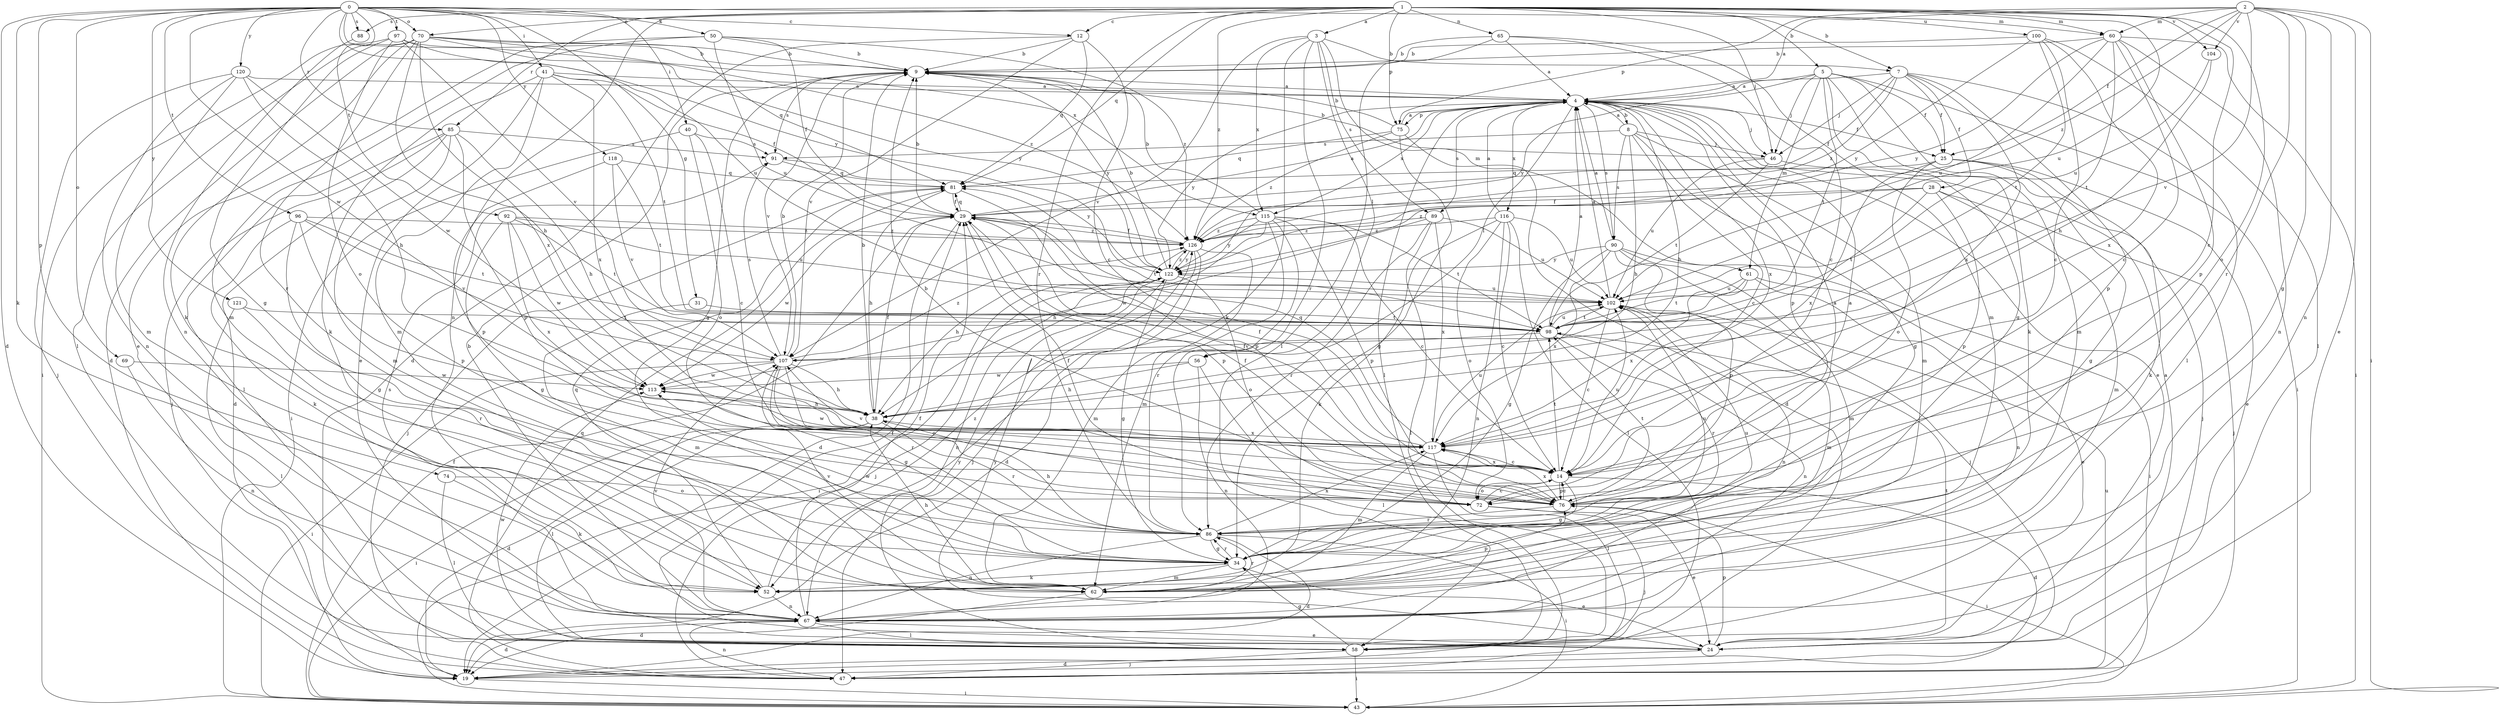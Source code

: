 strict digraph  {
0;
1;
2;
3;
4;
5;
7;
8;
9;
12;
14;
19;
24;
25;
28;
29;
31;
34;
38;
40;
41;
43;
46;
47;
50;
52;
56;
58;
60;
61;
62;
65;
67;
69;
70;
72;
74;
75;
76;
81;
85;
86;
88;
89;
90;
91;
92;
96;
97;
98;
100;
102;
104;
107;
113;
115;
116;
117;
118;
120;
121;
122;
126;
0 -> 12  [label=c];
0 -> 19  [label=d];
0 -> 31  [label=g];
0 -> 40  [label=i];
0 -> 41  [label=i];
0 -> 50  [label=k];
0 -> 52  [label=k];
0 -> 60  [label=m];
0 -> 69  [label=o];
0 -> 70  [label=o];
0 -> 74  [label=p];
0 -> 85  [label=r];
0 -> 88  [label=s];
0 -> 92  [label=t];
0 -> 96  [label=t];
0 -> 97  [label=t];
0 -> 113  [label=w];
0 -> 115  [label=x];
0 -> 118  [label=y];
0 -> 120  [label=y];
0 -> 121  [label=y];
0 -> 122  [label=y];
1 -> 3  [label=a];
1 -> 5  [label=b];
1 -> 7  [label=b];
1 -> 12  [label=c];
1 -> 14  [label=c];
1 -> 46  [label=j];
1 -> 60  [label=m];
1 -> 65  [label=n];
1 -> 67  [label=n];
1 -> 70  [label=o];
1 -> 72  [label=o];
1 -> 75  [label=p];
1 -> 81  [label=q];
1 -> 85  [label=r];
1 -> 86  [label=r];
1 -> 88  [label=s];
1 -> 100  [label=u];
1 -> 102  [label=u];
1 -> 104  [label=v];
1 -> 126  [label=z];
2 -> 4  [label=a];
2 -> 24  [label=e];
2 -> 25  [label=f];
2 -> 34  [label=g];
2 -> 43  [label=i];
2 -> 60  [label=m];
2 -> 67  [label=n];
2 -> 75  [label=p];
2 -> 86  [label=r];
2 -> 104  [label=v];
2 -> 107  [label=v];
2 -> 126  [label=z];
3 -> 7  [label=b];
3 -> 52  [label=k];
3 -> 56  [label=l];
3 -> 61  [label=m];
3 -> 86  [label=r];
3 -> 89  [label=s];
3 -> 107  [label=v];
3 -> 115  [label=x];
4 -> 8  [label=b];
4 -> 24  [label=e];
4 -> 25  [label=f];
4 -> 38  [label=h];
4 -> 46  [label=j];
4 -> 56  [label=l];
4 -> 58  [label=l];
4 -> 75  [label=p];
4 -> 76  [label=p];
4 -> 89  [label=s];
4 -> 90  [label=s];
4 -> 115  [label=x];
4 -> 116  [label=x];
4 -> 117  [label=x];
4 -> 122  [label=y];
5 -> 4  [label=a];
5 -> 25  [label=f];
5 -> 34  [label=g];
5 -> 43  [label=i];
5 -> 46  [label=j];
5 -> 52  [label=k];
5 -> 61  [label=m];
5 -> 62  [label=m];
5 -> 98  [label=t];
5 -> 122  [label=y];
7 -> 4  [label=a];
7 -> 25  [label=f];
7 -> 28  [label=f];
7 -> 29  [label=f];
7 -> 46  [label=j];
7 -> 58  [label=l];
7 -> 76  [label=p];
7 -> 117  [label=x];
7 -> 126  [label=z];
8 -> 4  [label=a];
8 -> 14  [label=c];
8 -> 34  [label=g];
8 -> 38  [label=h];
8 -> 46  [label=j];
8 -> 62  [label=m];
8 -> 90  [label=s];
8 -> 91  [label=s];
9 -> 4  [label=a];
9 -> 34  [label=g];
9 -> 91  [label=s];
9 -> 107  [label=v];
9 -> 122  [label=y];
12 -> 9  [label=b];
12 -> 14  [label=c];
12 -> 19  [label=d];
12 -> 81  [label=q];
12 -> 107  [label=v];
14 -> 19  [label=d];
14 -> 29  [label=f];
14 -> 34  [label=g];
14 -> 72  [label=o];
14 -> 76  [label=p];
14 -> 98  [label=t];
14 -> 102  [label=u];
14 -> 107  [label=v];
14 -> 117  [label=x];
19 -> 43  [label=i];
24 -> 4  [label=a];
24 -> 19  [label=d];
24 -> 29  [label=f];
24 -> 76  [label=p];
24 -> 98  [label=t];
24 -> 122  [label=y];
25 -> 24  [label=e];
25 -> 34  [label=g];
25 -> 52  [label=k];
25 -> 72  [label=o];
25 -> 81  [label=q];
25 -> 117  [label=x];
28 -> 29  [label=f];
28 -> 47  [label=j];
28 -> 62  [label=m];
28 -> 76  [label=p];
28 -> 98  [label=t];
28 -> 126  [label=z];
29 -> 4  [label=a];
29 -> 9  [label=b];
29 -> 19  [label=d];
29 -> 76  [label=p];
29 -> 81  [label=q];
29 -> 98  [label=t];
29 -> 113  [label=w];
29 -> 126  [label=z];
31 -> 62  [label=m];
31 -> 98  [label=t];
34 -> 24  [label=e];
34 -> 52  [label=k];
34 -> 62  [label=m];
34 -> 86  [label=r];
34 -> 102  [label=u];
34 -> 113  [label=w];
38 -> 9  [label=b];
38 -> 19  [label=d];
38 -> 29  [label=f];
38 -> 43  [label=i];
38 -> 58  [label=l];
38 -> 86  [label=r];
38 -> 117  [label=x];
40 -> 14  [label=c];
40 -> 43  [label=i];
40 -> 72  [label=o];
40 -> 91  [label=s];
41 -> 4  [label=a];
41 -> 24  [label=e];
41 -> 29  [label=f];
41 -> 52  [label=k];
41 -> 62  [label=m];
41 -> 98  [label=t];
41 -> 117  [label=x];
43 -> 29  [label=f];
46 -> 9  [label=b];
46 -> 47  [label=j];
46 -> 98  [label=t];
46 -> 102  [label=u];
47 -> 67  [label=n];
47 -> 81  [label=q];
47 -> 102  [label=u];
50 -> 9  [label=b];
50 -> 24  [label=e];
50 -> 29  [label=f];
50 -> 62  [label=m];
50 -> 102  [label=u];
50 -> 126  [label=z];
52 -> 67  [label=n];
52 -> 81  [label=q];
52 -> 126  [label=z];
56 -> 38  [label=h];
56 -> 58  [label=l];
56 -> 67  [label=n];
56 -> 113  [label=w];
58 -> 34  [label=g];
58 -> 43  [label=i];
58 -> 47  [label=j];
58 -> 113  [label=w];
58 -> 122  [label=y];
60 -> 9  [label=b];
60 -> 14  [label=c];
60 -> 43  [label=i];
60 -> 67  [label=n];
60 -> 76  [label=p];
60 -> 98  [label=t];
60 -> 102  [label=u];
60 -> 122  [label=y];
61 -> 24  [label=e];
61 -> 67  [label=n];
61 -> 98  [label=t];
61 -> 102  [label=u];
61 -> 117  [label=x];
62 -> 19  [label=d];
62 -> 38  [label=h];
62 -> 76  [label=p];
62 -> 86  [label=r];
62 -> 107  [label=v];
65 -> 4  [label=a];
65 -> 9  [label=b];
65 -> 14  [label=c];
65 -> 58  [label=l];
65 -> 62  [label=m];
67 -> 9  [label=b];
67 -> 19  [label=d];
67 -> 24  [label=e];
67 -> 29  [label=f];
67 -> 58  [label=l];
67 -> 91  [label=s];
67 -> 107  [label=v];
69 -> 67  [label=n];
69 -> 113  [label=w];
70 -> 9  [label=b];
70 -> 19  [label=d];
70 -> 38  [label=h];
70 -> 52  [label=k];
70 -> 58  [label=l];
70 -> 81  [label=q];
70 -> 86  [label=r];
70 -> 117  [label=x];
70 -> 122  [label=y];
70 -> 126  [label=z];
72 -> 4  [label=a];
72 -> 14  [label=c];
72 -> 24  [label=e];
72 -> 29  [label=f];
72 -> 47  [label=j];
74 -> 52  [label=k];
74 -> 58  [label=l];
74 -> 72  [label=o];
75 -> 4  [label=a];
75 -> 9  [label=b];
75 -> 19  [label=d];
75 -> 34  [label=g];
75 -> 81  [label=q];
75 -> 126  [label=z];
76 -> 4  [label=a];
76 -> 9  [label=b];
76 -> 14  [label=c];
76 -> 29  [label=f];
76 -> 43  [label=i];
76 -> 86  [label=r];
76 -> 98  [label=t];
76 -> 117  [label=x];
81 -> 29  [label=f];
81 -> 38  [label=h];
81 -> 47  [label=j];
81 -> 76  [label=p];
85 -> 19  [label=d];
85 -> 38  [label=h];
85 -> 47  [label=j];
85 -> 58  [label=l];
85 -> 62  [label=m];
85 -> 76  [label=p];
85 -> 91  [label=s];
86 -> 19  [label=d];
86 -> 34  [label=g];
86 -> 38  [label=h];
86 -> 43  [label=i];
86 -> 67  [label=n];
86 -> 102  [label=u];
86 -> 117  [label=x];
88 -> 67  [label=n];
89 -> 58  [label=l];
89 -> 86  [label=r];
89 -> 102  [label=u];
89 -> 113  [label=w];
89 -> 117  [label=x];
89 -> 126  [label=z];
90 -> 4  [label=a];
90 -> 34  [label=g];
90 -> 43  [label=i];
90 -> 47  [label=j];
90 -> 62  [label=m];
90 -> 76  [label=p];
90 -> 117  [label=x];
90 -> 122  [label=y];
91 -> 81  [label=q];
91 -> 122  [label=y];
92 -> 34  [label=g];
92 -> 98  [label=t];
92 -> 102  [label=u];
92 -> 113  [label=w];
92 -> 117  [label=x];
92 -> 126  [label=z];
96 -> 34  [label=g];
96 -> 52  [label=k];
96 -> 76  [label=p];
96 -> 98  [label=t];
96 -> 107  [label=v];
96 -> 126  [label=z];
97 -> 9  [label=b];
97 -> 34  [label=g];
97 -> 43  [label=i];
97 -> 72  [label=o];
97 -> 102  [label=u];
97 -> 107  [label=v];
98 -> 4  [label=a];
98 -> 67  [label=n];
98 -> 86  [label=r];
98 -> 102  [label=u];
98 -> 107  [label=v];
100 -> 9  [label=b];
100 -> 14  [label=c];
100 -> 58  [label=l];
100 -> 98  [label=t];
100 -> 117  [label=x];
100 -> 122  [label=y];
102 -> 4  [label=a];
102 -> 14  [label=c];
102 -> 62  [label=m];
102 -> 67  [label=n];
102 -> 98  [label=t];
104 -> 38  [label=h];
104 -> 102  [label=u];
107 -> 9  [label=b];
107 -> 34  [label=g];
107 -> 38  [label=h];
107 -> 43  [label=i];
107 -> 72  [label=o];
107 -> 86  [label=r];
107 -> 91  [label=s];
107 -> 113  [label=w];
107 -> 126  [label=z];
113 -> 38  [label=h];
115 -> 9  [label=b];
115 -> 14  [label=c];
115 -> 38  [label=h];
115 -> 62  [label=m];
115 -> 76  [label=p];
115 -> 86  [label=r];
115 -> 98  [label=t];
115 -> 122  [label=y];
115 -> 126  [label=z];
116 -> 4  [label=a];
116 -> 14  [label=c];
116 -> 52  [label=k];
116 -> 58  [label=l];
116 -> 67  [label=n];
116 -> 72  [label=o];
116 -> 102  [label=u];
116 -> 126  [label=z];
117 -> 14  [label=c];
117 -> 29  [label=f];
117 -> 58  [label=l];
117 -> 62  [label=m];
117 -> 81  [label=q];
117 -> 102  [label=u];
117 -> 113  [label=w];
118 -> 76  [label=p];
118 -> 81  [label=q];
118 -> 98  [label=t];
118 -> 107  [label=v];
120 -> 4  [label=a];
120 -> 38  [label=h];
120 -> 47  [label=j];
120 -> 62  [label=m];
120 -> 67  [label=n];
120 -> 113  [label=w];
121 -> 58  [label=l];
121 -> 86  [label=r];
121 -> 98  [label=t];
122 -> 9  [label=b];
122 -> 34  [label=g];
122 -> 43  [label=i];
122 -> 47  [label=j];
122 -> 67  [label=n];
122 -> 72  [label=o];
122 -> 102  [label=u];
122 -> 126  [label=z];
126 -> 19  [label=d];
126 -> 29  [label=f];
126 -> 38  [label=h];
126 -> 47  [label=j];
126 -> 62  [label=m];
126 -> 122  [label=y];
}

